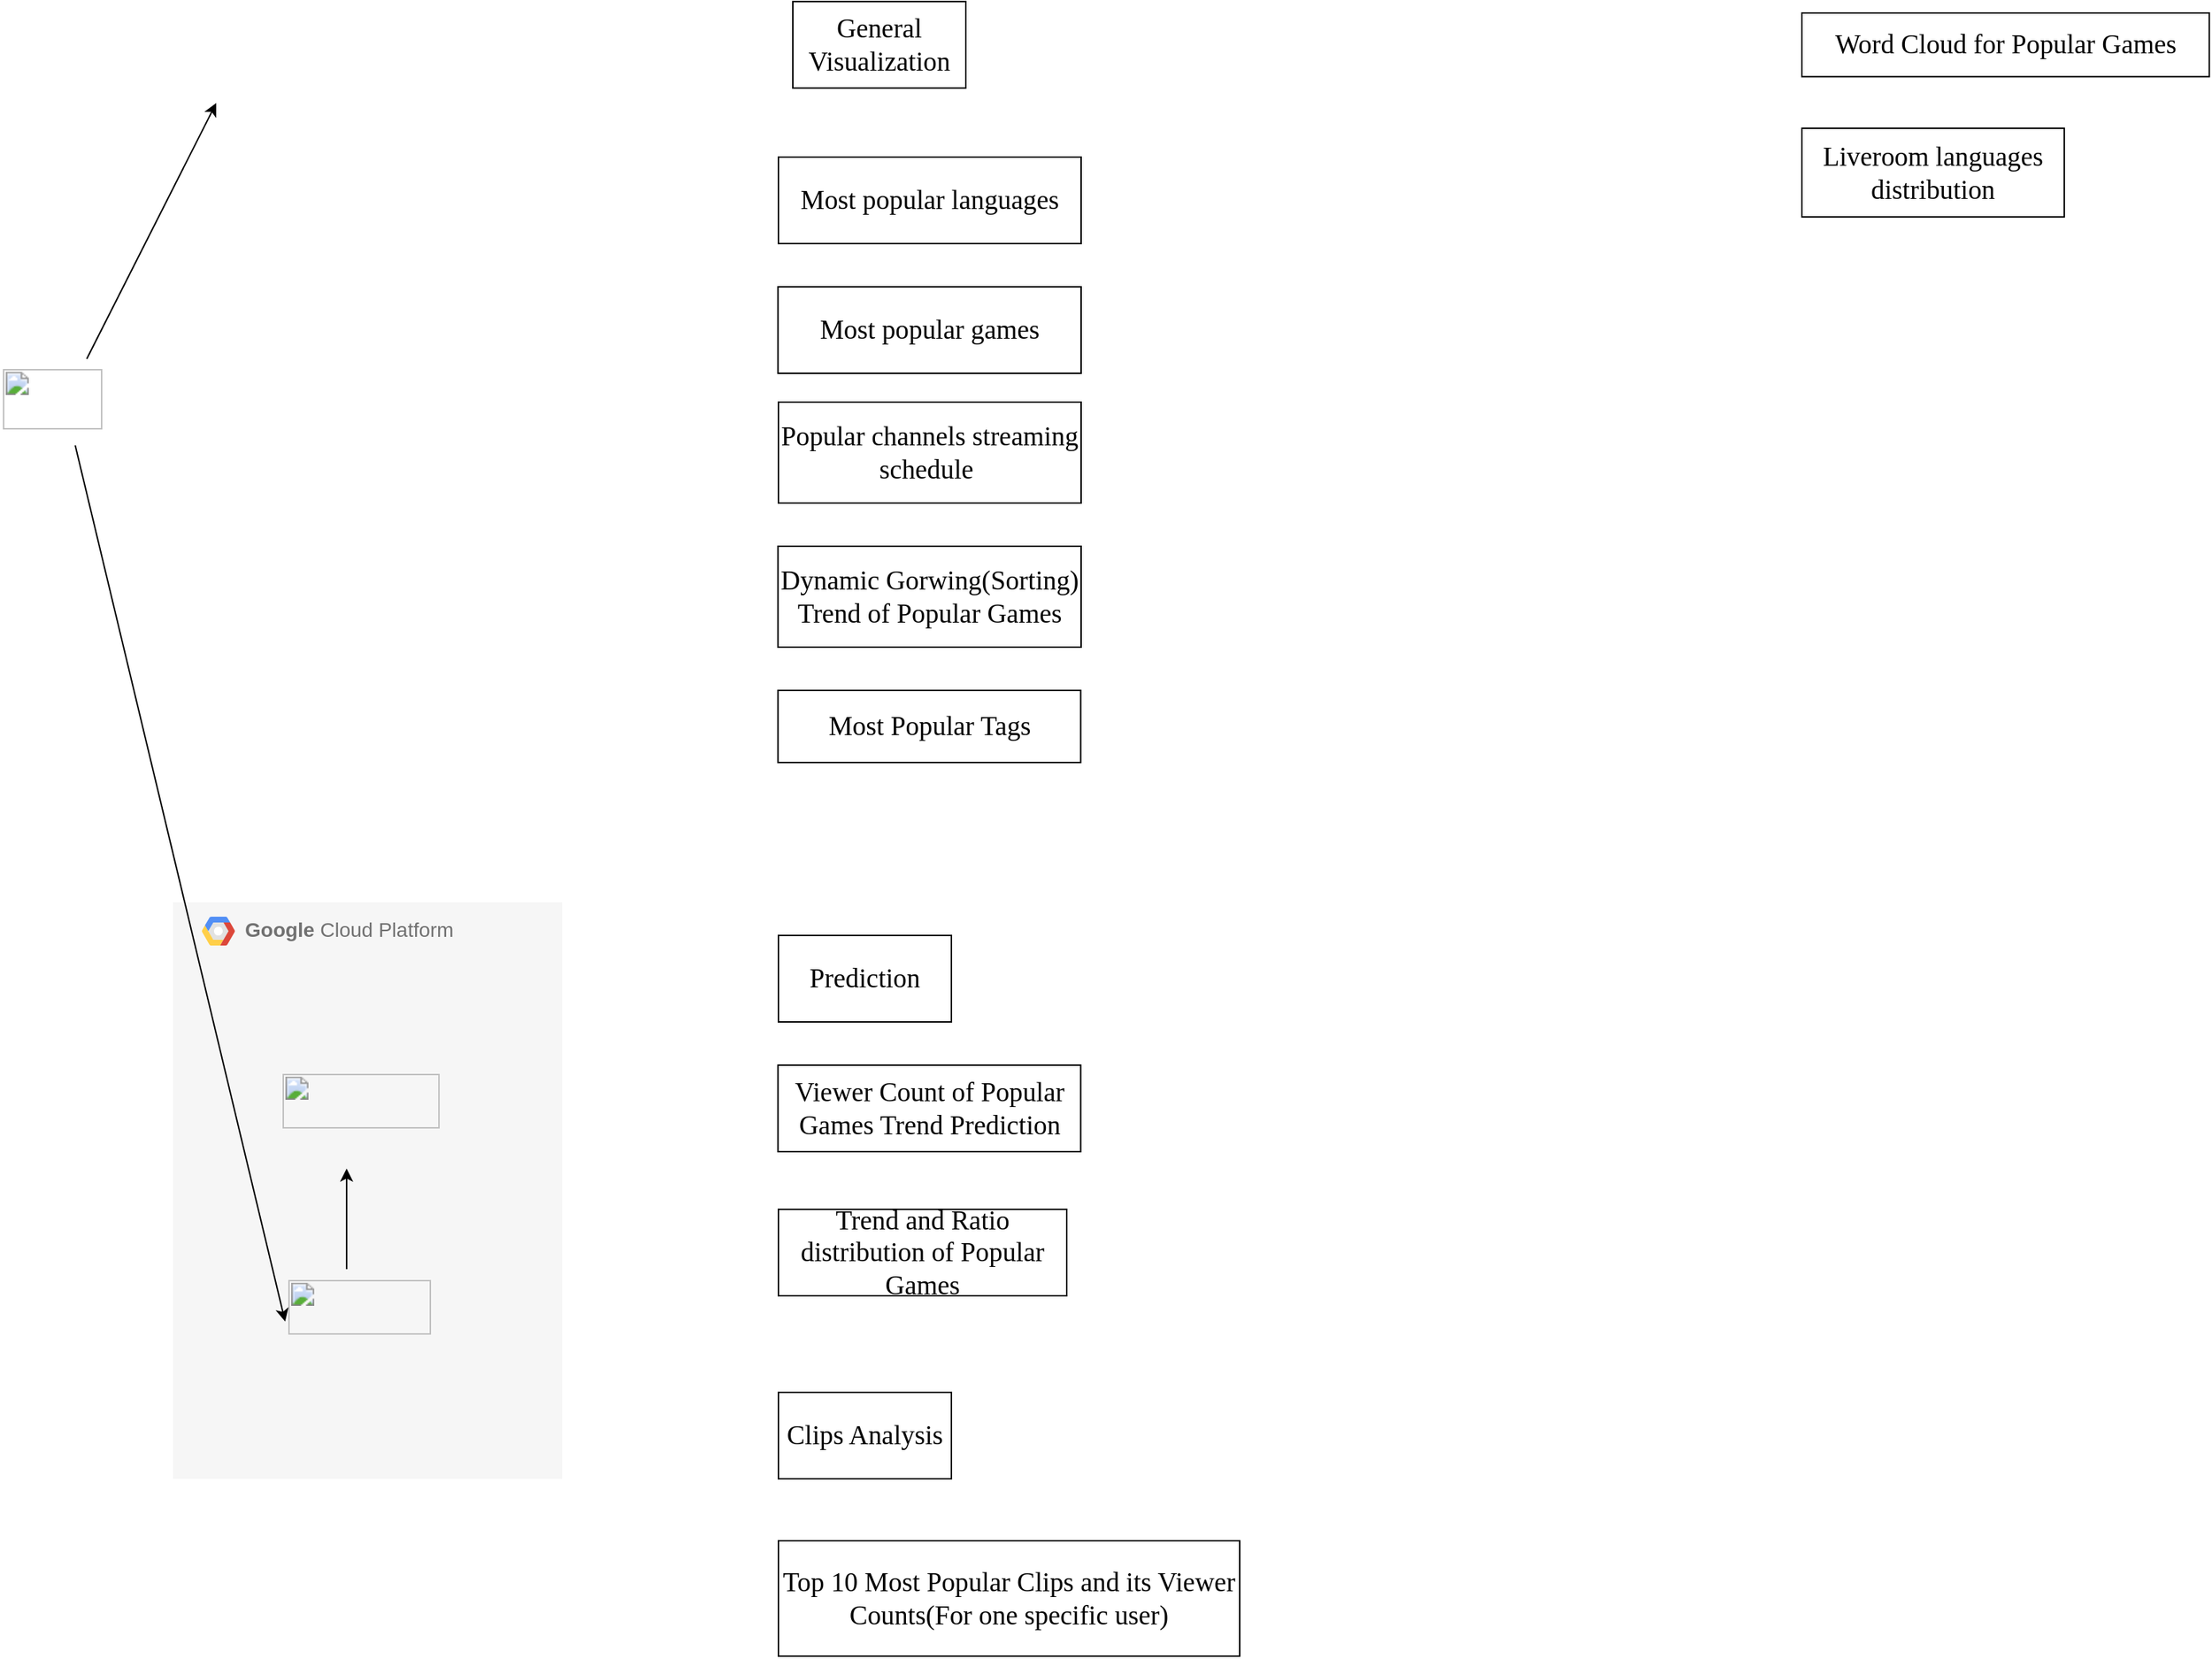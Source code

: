 <mxfile version="16.0.3" type="github">
  <diagram id="d1ab7348-05c3-a1e3-ca4d-12c340fd6b49" name="Page-1">
    <mxGraphModel dx="1557" dy="1133" grid="1" gridSize="10" guides="1" tooltips="1" connect="1" arrows="1" fold="1" page="1" pageScale="1" pageWidth="1169" pageHeight="827" background="none" math="0" shadow="0">
      <root>
        <mxCell id="0" />
        <mxCell id="1" parent="0" />
        <mxCell id="2" value="&lt;b&gt;Google &lt;/b&gt;Cloud Platform" style="fillColor=#F6F6F6;strokeColor=none;shadow=0;gradientColor=none;fontSize=14;align=left;spacing=10;fontColor=#717171;9E9E9E;verticalAlign=top;spacingTop=-4;fontStyle=0;spacingLeft=40;html=1;" parent="1" vertex="1">
          <mxGeometry x="150" y="827" width="270" height="400" as="geometry" />
        </mxCell>
        <mxCell id="3" value="" style="shape=mxgraph.gcp2.google_cloud_platform;fillColor=#F6F6F6;strokeColor=none;shadow=0;gradientColor=none;" parent="2" vertex="1">
          <mxGeometry width="23" height="20" relative="1" as="geometry">
            <mxPoint x="20" y="10" as="offset" />
          </mxGeometry>
        </mxCell>
        <mxCell id="FwzKtPki3mb1ld9PXNBR-416" value="&lt;meta charset=&quot;utf-8&quot;&gt;&lt;b style=&quot;font-weight: normal&quot; id=&quot;docs-internal-guid-316909c4-7fff-a354-a37e-04a39da19070&quot;&gt;&lt;img width=&quot;109px;&quot; height=&quot;38px;&quot; src=&quot;https://lh4.googleusercontent.com/LxayjPjzjKkCL0HYA65VXoyyoOscfMtLdCUFHOa9yM1X0BcX8T2q-nmVEjxp1F3qQI8b09Z7yQ7Oi-YrYqKAyorxqajZQehFD1gsuJcjzZGV7gm6len-y3f4YwtNdV7CPeT-UqFcx-w3&quot;&gt;&lt;/b&gt;" style="text;whiteSpace=wrap;html=1;" vertex="1" parent="2">
          <mxGeometry x="74.273" y="112.001" width="92.368" height="72.727" as="geometry" />
        </mxCell>
        <mxCell id="FwzKtPki3mb1ld9PXNBR-426" style="edgeStyle=none;rounded=0;orthogonalLoop=1;jettySize=auto;html=1;exitX=0.5;exitY=0;exitDx=0;exitDy=0;entryX=0.5;entryY=1;entryDx=0;entryDy=0;startArrow=none;startFill=0;endArrow=classic;endFill=1;" edge="1" parent="2" source="FwzKtPki3mb1ld9PXNBR-417" target="FwzKtPki3mb1ld9PXNBR-416">
          <mxGeometry relative="1" as="geometry" />
        </mxCell>
        <mxCell id="FwzKtPki3mb1ld9PXNBR-417" value="&lt;meta charset=&quot;utf-8&quot;&gt;&lt;b style=&quot;font-weight: normal&quot; id=&quot;docs-internal-guid-be7de013-7fff-e863-e018-794752b9adc6&quot;&gt;&lt;img width=&quot;99px;&quot; height=&quot;38px;&quot; src=&quot;https://lh4.googleusercontent.com/p6YRfAzZ8uXK-DK0cqEtbSDvuzZEOvNlf43y3y0LMpIiRHml8wVQ-_PGyCu_Ihr4Py0xikhgj9YvjcO5uYjP1bFE-3CY24jQOp2UOvnxXTiE6FW6G4hS2_1EoFUIKpSK_PI-m5OdvvJZ&quot;&gt;&lt;/b&gt;" style="text;whiteSpace=wrap;html=1;" vertex="1" parent="2">
          <mxGeometry x="77.826" y="254.539" width="85.263" height="72.727" as="geometry" />
        </mxCell>
        <mxCell id="FwzKtPki3mb1ld9PXNBR-423" style="rounded=0;orthogonalLoop=1;jettySize=auto;html=1;entryX=0;entryY=0.5;entryDx=0;entryDy=0;" edge="1" parent="1" source="FwzKtPki3mb1ld9PXNBR-422" target="FwzKtPki3mb1ld9PXNBR-417">
          <mxGeometry relative="1" as="geometry" />
        </mxCell>
        <mxCell id="FwzKtPki3mb1ld9PXNBR-432" style="edgeStyle=none;rounded=0;orthogonalLoop=1;jettySize=auto;html=1;startArrow=none;startFill=0;endArrow=classic;endFill=1;entryX=0;entryY=0.5;entryDx=0;entryDy=0;" edge="1" parent="1" source="FwzKtPki3mb1ld9PXNBR-422">
          <mxGeometry relative="1" as="geometry">
            <mxPoint x="180" y="272.5" as="targetPoint" />
          </mxGeometry>
        </mxCell>
        <mxCell id="FwzKtPki3mb1ld9PXNBR-422" value="&lt;meta charset=&quot;utf-8&quot;&gt;&lt;b style=&quot;font-weight: normal&quot; id=&quot;docs-internal-guid-10e85950-7fff-221c-757d-98746445bb83&quot;&gt;&lt;img width=&quot;69px;&quot; height=&quot;42px;&quot; src=&quot;https://lh4.googleusercontent.com/X52n6nIi6jDqoepzxWdQs9FHmvJdhyaC0_WNMeD2bkYeshL-ofyDqp7nEUyaDXw-bSMHPeZ2HCtH1UnEVc7JYRm8Pd8ADoOUmh9U-MvJmXZkl06Tbhu9JHNu4-7Vtsmsyg2eG3Eg_0I-&quot;&gt;&lt;/b&gt;" style="text;whiteSpace=wrap;html=1;" vertex="1" parent="1">
          <mxGeometry x="30" y="450" width="90" height="60" as="geometry" />
        </mxCell>
        <mxCell id="FwzKtPki3mb1ld9PXNBR-427" value="&lt;span id=&quot;docs-internal-guid-2ce76dfb-7fff-349d-ac28-97f2d1292088&quot;&gt;&lt;p dir=&quot;ltr&quot; style=&quot;line-height: 1.2 ; margin-top: 0pt ; margin-bottom: 0pt&quot;&gt;&lt;span style=&quot;font-size: 14pt ; font-family: &amp;#34;times new roman&amp;#34; ; background-color: transparent ; vertical-align: baseline&quot;&gt;Most popular games&lt;/span&gt;&lt;/p&gt;&lt;/span&gt;" style="rounded=0;whiteSpace=wrap;html=1;" vertex="1" parent="1">
          <mxGeometry x="569.71" y="400" width="210.29" height="60" as="geometry" />
        </mxCell>
        <mxCell id="FwzKtPki3mb1ld9PXNBR-428" value="&lt;span id=&quot;docs-internal-guid-f2099569-7fff-49e5-ad49-60f66e554181&quot;&gt;&lt;p dir=&quot;ltr&quot; style=&quot;line-height: 1.2 ; margin-top: 0pt ; margin-bottom: 0pt&quot;&gt;&lt;span style=&quot;font-size: 14pt ; font-family: &amp;#34;times new roman&amp;#34; ; background-color: transparent ; vertical-align: baseline&quot;&gt;Most Popular Tags&lt;/span&gt;&lt;/p&gt;&lt;/span&gt;" style="rounded=0;whiteSpace=wrap;html=1;" vertex="1" parent="1">
          <mxGeometry x="569.71" y="680" width="210" height="50" as="geometry" />
        </mxCell>
        <mxCell id="FwzKtPki3mb1ld9PXNBR-429" value="&lt;span id=&quot;docs-internal-guid-b67f78e4-7fff-6282-d4a9-ceaf25853f4b&quot;&gt;&lt;p dir=&quot;ltr&quot; style=&quot;line-height: 1.2 ; margin-top: 0pt ; margin-bottom: 0pt&quot;&gt;&lt;span style=&quot;font-size: 14pt ; font-family: &amp;#34;times new roman&amp;#34; ; background-color: transparent ; vertical-align: baseline&quot;&gt;Liveroom languages distribution&lt;/span&gt;&lt;/p&gt;&lt;/span&gt;" style="rounded=0;whiteSpace=wrap;html=1;" vertex="1" parent="1">
          <mxGeometry x="1280.004" y="289.998" width="182.031" height="61.48" as="geometry" />
        </mxCell>
        <mxCell id="FwzKtPki3mb1ld9PXNBR-430" value="&lt;span id=&quot;docs-internal-guid-ad0c3780-7fff-cd07-1164-dee59d45e2b9&quot;&gt;&lt;p dir=&quot;ltr&quot; style=&quot;line-height: 1.2 ; margin-top: 0pt ; margin-bottom: 0pt&quot;&gt;&lt;span style=&quot;font-size: 14pt ; font-family: &amp;#34;times new roman&amp;#34; ; background-color: transparent ; vertical-align: baseline&quot;&gt;Most popular languages&lt;/span&gt;&lt;/p&gt;&lt;/span&gt;" style="rounded=0;whiteSpace=wrap;html=1;" vertex="1" parent="1">
          <mxGeometry x="570" y="310" width="210" height="60" as="geometry" />
        </mxCell>
        <mxCell id="FwzKtPki3mb1ld9PXNBR-431" value="&lt;span id=&quot;docs-internal-guid-a5e62a4f-7fff-e1d5-d023-8a1d94ddb87b&quot;&gt;&lt;p dir=&quot;ltr&quot; style=&quot;line-height: 1.2 ; margin-top: 0pt ; margin-bottom: 0pt&quot;&gt;&lt;span style=&quot;font-size: 14pt ; font-family: &amp;#34;times new roman&amp;#34; ; background-color: transparent ; vertical-align: baseline&quot;&gt;Popular channels streaming schedule&amp;nbsp;&lt;/span&gt;&lt;/p&gt;&lt;/span&gt;" style="rounded=0;whiteSpace=wrap;html=1;" vertex="1" parent="1">
          <mxGeometry x="570" y="480" width="210" height="70" as="geometry" />
        </mxCell>
        <mxCell id="FwzKtPki3mb1ld9PXNBR-433" value="&lt;span id=&quot;docs-internal-guid-b67f78e4-7fff-6282-d4a9-ceaf25853f4b&quot; style=&quot;font-size: 18.667px&quot;&gt;&lt;p dir=&quot;ltr&quot; style=&quot;line-height: 1.2 ; margin-top: 0pt ; margin-bottom: 0pt&quot;&gt;&lt;font face=&quot;times new roman&quot;&gt;Dynamic Gorwing(Sorting) Trend of Popular Games&lt;/font&gt;&lt;/p&gt;&lt;/span&gt;" style="rounded=0;whiteSpace=wrap;html=1;" vertex="1" parent="1">
          <mxGeometry x="569.71" y="580" width="210.29" height="70" as="geometry" />
        </mxCell>
        <mxCell id="FwzKtPki3mb1ld9PXNBR-434" value="&lt;span id=&quot;docs-internal-guid-b67f78e4-7fff-6282-d4a9-ceaf25853f4b&quot; style=&quot;font-size: 18.667px&quot;&gt;&lt;p dir=&quot;ltr&quot; style=&quot;line-height: 1.2 ; margin-top: 0pt ; margin-bottom: 0pt&quot;&gt;&lt;font face=&quot;times new roman&quot;&gt;Word Cloud for Popular Games&lt;/font&gt;&lt;/p&gt;&lt;/span&gt;" style="rounded=0;whiteSpace=wrap;html=1;" vertex="1" parent="1">
          <mxGeometry x="1280" y="210.002" width="282.634" height="44.196" as="geometry" />
        </mxCell>
        <mxCell id="FwzKtPki3mb1ld9PXNBR-450" value="&lt;span style=&quot;font-family: &amp;#34;times new roman&amp;#34; ; font-size: 18.667px&quot;&gt;General Visualization&lt;/span&gt;" style="rounded=0;whiteSpace=wrap;html=1;fillColor=none;" vertex="1" parent="1">
          <mxGeometry x="580" y="202.1" width="120" height="60" as="geometry" />
        </mxCell>
        <mxCell id="FwzKtPki3mb1ld9PXNBR-454" value="&lt;font face=&quot;times new roman&quot;&gt;&lt;span style=&quot;font-size: 18.667px&quot;&gt;Prediction&lt;/span&gt;&lt;/font&gt;" style="rounded=0;whiteSpace=wrap;html=1;fillColor=none;" vertex="1" parent="1">
          <mxGeometry x="570" y="850" width="120" height="60" as="geometry" />
        </mxCell>
        <mxCell id="FwzKtPki3mb1ld9PXNBR-455" value="&lt;span id=&quot;docs-internal-guid-ad0c3780-7fff-cd07-1164-dee59d45e2b9&quot;&gt;&lt;p dir=&quot;ltr&quot; style=&quot;line-height: 1.2 ; margin-top: 0pt ; margin-bottom: 0pt&quot;&gt;&lt;span style=&quot;font-size: 14pt ; font-family: &amp;#34;times new roman&amp;#34; ; background-color: transparent ; vertical-align: baseline&quot;&gt;Viewer Count of Popular Games Trend Prediction&lt;/span&gt;&lt;/p&gt;&lt;/span&gt;" style="rounded=0;whiteSpace=wrap;html=1;" vertex="1" parent="1">
          <mxGeometry x="569.71" y="940" width="210" height="60" as="geometry" />
        </mxCell>
        <mxCell id="FwzKtPki3mb1ld9PXNBR-456" value="&lt;span id=&quot;docs-internal-guid-ad0c3780-7fff-cd07-1164-dee59d45e2b9&quot;&gt;&lt;p dir=&quot;ltr&quot; style=&quot;line-height: 1.2 ; margin-top: 0pt ; margin-bottom: 0pt&quot;&gt;&lt;span style=&quot;font-size: 14pt ; font-family: &amp;#34;times new roman&amp;#34; ; background-color: transparent ; vertical-align: baseline&quot;&gt;Trend and Ratio distribution of Popular Games&lt;/span&gt;&lt;/p&gt;&lt;/span&gt;" style="rounded=0;whiteSpace=wrap;html=1;" vertex="1" parent="1">
          <mxGeometry x="570" y="1040" width="200" height="60" as="geometry" />
        </mxCell>
        <mxCell id="FwzKtPki3mb1ld9PXNBR-457" value="&lt;font face=&quot;times new roman&quot;&gt;&lt;span style=&quot;font-size: 18.667px&quot;&gt;Clips Analysis&lt;/span&gt;&lt;/font&gt;" style="rounded=0;whiteSpace=wrap;html=1;fillColor=none;" vertex="1" parent="1">
          <mxGeometry x="570" y="1167" width="120" height="60" as="geometry" />
        </mxCell>
        <mxCell id="FwzKtPki3mb1ld9PXNBR-458" value="&lt;span id=&quot;docs-internal-guid-ad0c3780-7fff-cd07-1164-dee59d45e2b9&quot; style=&quot;font-size: 18.667px&quot;&gt;&lt;p dir=&quot;ltr&quot; style=&quot;line-height: 1.2 ; margin-top: 0pt ; margin-bottom: 0pt&quot;&gt;&lt;font face=&quot;times new roman&quot;&gt;Top 10 Most Popular Clips and its Viewer Counts(For one specific user)&lt;/font&gt;&lt;/p&gt;&lt;/span&gt;" style="rounded=0;whiteSpace=wrap;html=1;" vertex="1" parent="1">
          <mxGeometry x="570" y="1270" width="320" height="80" as="geometry" />
        </mxCell>
      </root>
    </mxGraphModel>
  </diagram>
</mxfile>
